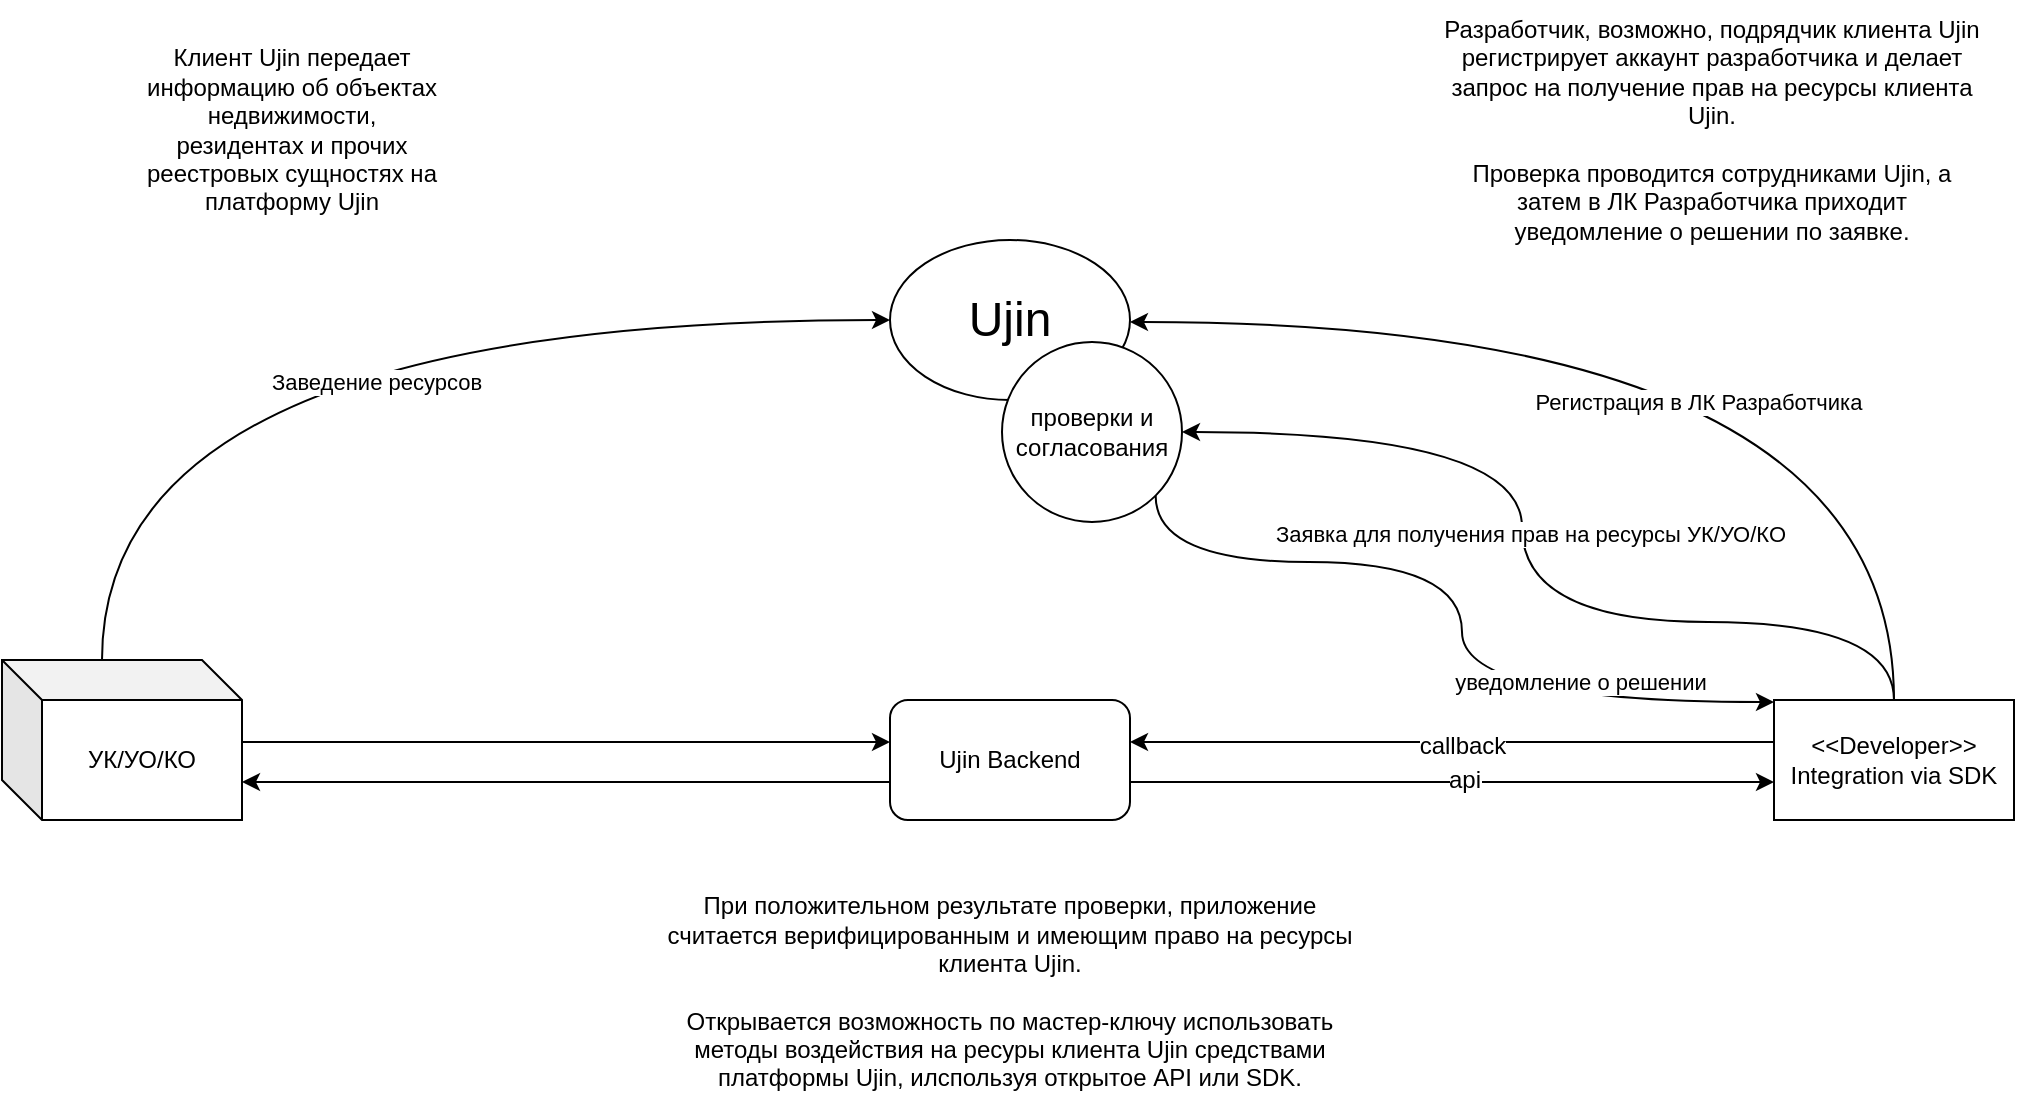 <mxfile>
    <diagram id="vWF2wPIb5ag1sQDOku2k" name="Страница 1">
        <mxGraphModel dx="1386" dy="813" grid="1" gridSize="10" guides="1" tooltips="1" connect="1" arrows="1" fold="1" page="1" pageScale="1" pageWidth="1169" pageHeight="827" math="0" shadow="0">
            <root>
                <mxCell id="0"/>
                <mxCell id="1" parent="0"/>
                <mxCell id="19" style="edgeStyle=orthogonalEdgeStyle;curved=1;html=1;fontSize=24;" edge="1" parent="1" source="2" target="7">
                    <mxGeometry relative="1" as="geometry">
                        <Array as="points">
                            <mxPoint x="480" y="540"/>
                            <mxPoint x="480" y="540"/>
                        </Array>
                    </mxGeometry>
                </mxCell>
                <mxCell id="2" value="УК/УО/КО" style="shape=cube;whiteSpace=wrap;html=1;boundedLbl=1;backgroundOutline=1;darkOpacity=0.05;darkOpacity2=0.1;" vertex="1" parent="1">
                    <mxGeometry x="110" y="499" width="120" height="80" as="geometry"/>
                </mxCell>
                <mxCell id="4" value="" style="endArrow=classic;html=1;edgeStyle=orthogonalEdgeStyle;curved=1;exitX=0;exitY=0;exitDx=50;exitDy=0;exitPerimeter=0;" edge="1" parent="1" source="2" target="3">
                    <mxGeometry width="50" height="50" relative="1" as="geometry">
                        <mxPoint x="730" y="439" as="sourcePoint"/>
                        <mxPoint x="780" y="389" as="targetPoint"/>
                        <Array as="points">
                            <mxPoint x="160" y="329"/>
                        </Array>
                    </mxGeometry>
                </mxCell>
                <mxCell id="5" value="Заведение ресурсов" style="edgeLabel;html=1;align=center;verticalAlign=middle;resizable=0;points=[];" vertex="1" connectable="0" parent="4">
                    <mxGeometry x="0.229" y="-47" relative="1" as="geometry">
                        <mxPoint x="-40" y="-16" as="offset"/>
                    </mxGeometry>
                </mxCell>
                <mxCell id="6" value="Клиент Ujin передает информацию об объектах недвижимости, резидентах и прочих реестровых сущностях на платформу Ujin" style="text;html=1;strokeColor=none;fillColor=none;align=center;verticalAlign=middle;whiteSpace=wrap;rounded=0;" vertex="1" parent="1">
                    <mxGeometry x="180" y="179" width="150" height="110" as="geometry"/>
                </mxCell>
                <mxCell id="20" style="edgeStyle=orthogonalEdgeStyle;curved=1;html=1;fontSize=24;" edge="1" parent="1" source="7" target="2">
                    <mxGeometry relative="1" as="geometry">
                        <Array as="points">
                            <mxPoint x="310" y="560"/>
                            <mxPoint x="310" y="560"/>
                        </Array>
                    </mxGeometry>
                </mxCell>
                <mxCell id="21" style="edgeStyle=orthogonalEdgeStyle;curved=1;html=1;fontSize=24;" edge="1" parent="1" source="7" target="8">
                    <mxGeometry relative="1" as="geometry">
                        <Array as="points">
                            <mxPoint x="800" y="560"/>
                            <mxPoint x="800" y="560"/>
                        </Array>
                    </mxGeometry>
                </mxCell>
                <mxCell id="23" value="api" style="edgeLabel;html=1;align=center;verticalAlign=middle;resizable=0;points=[];fontSize=12;" vertex="1" connectable="0" parent="21">
                    <mxGeometry x="-0.096" relative="1" as="geometry">
                        <mxPoint x="21" y="-1" as="offset"/>
                    </mxGeometry>
                </mxCell>
                <mxCell id="7" value="Ujin Backend" style="rounded=1;whiteSpace=wrap;html=1;" vertex="1" parent="1">
                    <mxGeometry x="554" y="519" width="120" height="60" as="geometry"/>
                </mxCell>
                <mxCell id="22" style="edgeStyle=orthogonalEdgeStyle;curved=1;html=1;fontSize=24;" edge="1" parent="1" source="8" target="7">
                    <mxGeometry relative="1" as="geometry">
                        <Array as="points">
                            <mxPoint x="810" y="540"/>
                            <mxPoint x="810" y="540"/>
                        </Array>
                    </mxGeometry>
                </mxCell>
                <mxCell id="24" value="callback" style="edgeLabel;html=1;align=center;verticalAlign=middle;resizable=0;points=[];fontSize=12;" vertex="1" connectable="0" parent="22">
                    <mxGeometry x="-0.074" y="2" relative="1" as="geometry">
                        <mxPoint x="-7" as="offset"/>
                    </mxGeometry>
                </mxCell>
                <mxCell id="8" value="&amp;lt;&amp;lt;Developer&amp;gt;&amp;gt;&lt;br&gt;Integration via SDK" style="rounded=0;whiteSpace=wrap;html=1;" vertex="1" parent="1">
                    <mxGeometry x="996" y="519" width="120" height="60" as="geometry"/>
                </mxCell>
                <mxCell id="9" value="" style="endArrow=classic;html=1;edgeStyle=orthogonalEdgeStyle;curved=1;exitX=0.5;exitY=0;exitDx=0;exitDy=0;" edge="1" parent="1" source="8" target="3">
                    <mxGeometry width="50" height="50" relative="1" as="geometry">
                        <mxPoint x="1056" y="520" as="sourcePoint"/>
                        <mxPoint x="564.0" y="339.043" as="targetPoint"/>
                        <Array as="points">
                            <mxPoint x="1056" y="330"/>
                        </Array>
                    </mxGeometry>
                </mxCell>
                <mxCell id="11" value="Регистрация в ЛК Разработчика" style="edgeLabel;html=1;align=center;verticalAlign=middle;resizable=0;points=[];" vertex="1" connectable="0" parent="9">
                    <mxGeometry x="-0.281" y="43" relative="1" as="geometry">
                        <mxPoint x="-82" y="-3" as="offset"/>
                    </mxGeometry>
                </mxCell>
                <mxCell id="17" style="edgeStyle=orthogonalEdgeStyle;curved=1;html=1;exitX=1;exitY=1;exitDx=0;exitDy=0;" edge="1" parent="1" source="12" target="8">
                    <mxGeometry relative="1" as="geometry">
                        <Array as="points">
                            <mxPoint x="687" y="450"/>
                            <mxPoint x="840" y="450"/>
                            <mxPoint x="840" y="520"/>
                        </Array>
                    </mxGeometry>
                </mxCell>
                <mxCell id="18" value="уведомление о решении" style="edgeLabel;html=1;align=center;verticalAlign=middle;resizable=0;points=[];" vertex="1" connectable="0" parent="17">
                    <mxGeometry x="0.529" y="10" relative="1" as="geometry">
                        <mxPoint as="offset"/>
                    </mxGeometry>
                </mxCell>
                <mxCell id="14" value="" style="endArrow=classic;html=1;edgeStyle=orthogonalEdgeStyle;curved=1;exitX=0.5;exitY=0;exitDx=0;exitDy=0;" edge="1" parent="1" source="8" target="12">
                    <mxGeometry width="50" height="50" relative="1" as="geometry">
                        <mxPoint x="880.043" y="529" as="sourcePoint"/>
                        <mxPoint x="684.0" y="339.043" as="targetPoint"/>
                        <Array as="points">
                            <mxPoint x="1056" y="480"/>
                            <mxPoint x="870" y="480"/>
                            <mxPoint x="870" y="385"/>
                        </Array>
                    </mxGeometry>
                </mxCell>
                <mxCell id="16" value="Заявка для получения прав на ресурсы УК/УО/КО" style="edgeLabel;html=1;align=center;verticalAlign=middle;resizable=0;points=[];" vertex="1" connectable="0" parent="14">
                    <mxGeometry x="-0.114" y="-4" relative="1" as="geometry">
                        <mxPoint x="-4" y="-40" as="offset"/>
                    </mxGeometry>
                </mxCell>
                <mxCell id="25" value="Разработчик, возможно, подрядчик клиента Ujin регистрирует аккаунт разработчика и делает запрос на получение прав на ресурсы клиента Ujin.&lt;br&gt;&lt;br&gt;Проверка проводится сотрудниками Ujin, а затем в ЛК Разработчика приходит уведомление о решении по заявке." style="text;html=1;strokeColor=none;fillColor=none;align=center;verticalAlign=middle;whiteSpace=wrap;rounded=0;fontSize=12;" vertex="1" parent="1">
                    <mxGeometry x="830" y="169" width="270" height="130" as="geometry"/>
                </mxCell>
                <mxCell id="26" value="При положительном результате проверки, приложение считается верифицированным и имеющим право на ресурсы клиента Ujin.&lt;br&gt;&lt;br&gt;Открывается возможность по мастер-ключу использовать методы воздействия на ресуры клиента Ujin средствами платформы Ujin, илспользуя открытое API или SDK." style="text;html=1;strokeColor=none;fillColor=none;align=center;verticalAlign=middle;whiteSpace=wrap;rounded=0;fontSize=12;" vertex="1" parent="1">
                    <mxGeometry x="434" y="610" width="360" height="110" as="geometry"/>
                </mxCell>
                <mxCell id="27" value="" style="group" vertex="1" connectable="0" parent="1">
                    <mxGeometry x="554" y="289" width="146" height="141" as="geometry"/>
                </mxCell>
                <mxCell id="3" value="Ujin" style="ellipse;whiteSpace=wrap;html=1;fontSize=24;" vertex="1" parent="27">
                    <mxGeometry width="120" height="80" as="geometry"/>
                </mxCell>
                <mxCell id="12" value="проверки и согласования" style="ellipse;whiteSpace=wrap;html=1;aspect=fixed;" vertex="1" parent="27">
                    <mxGeometry x="56" y="51" width="90" height="90" as="geometry"/>
                </mxCell>
            </root>
        </mxGraphModel>
    </diagram>
</mxfile>
